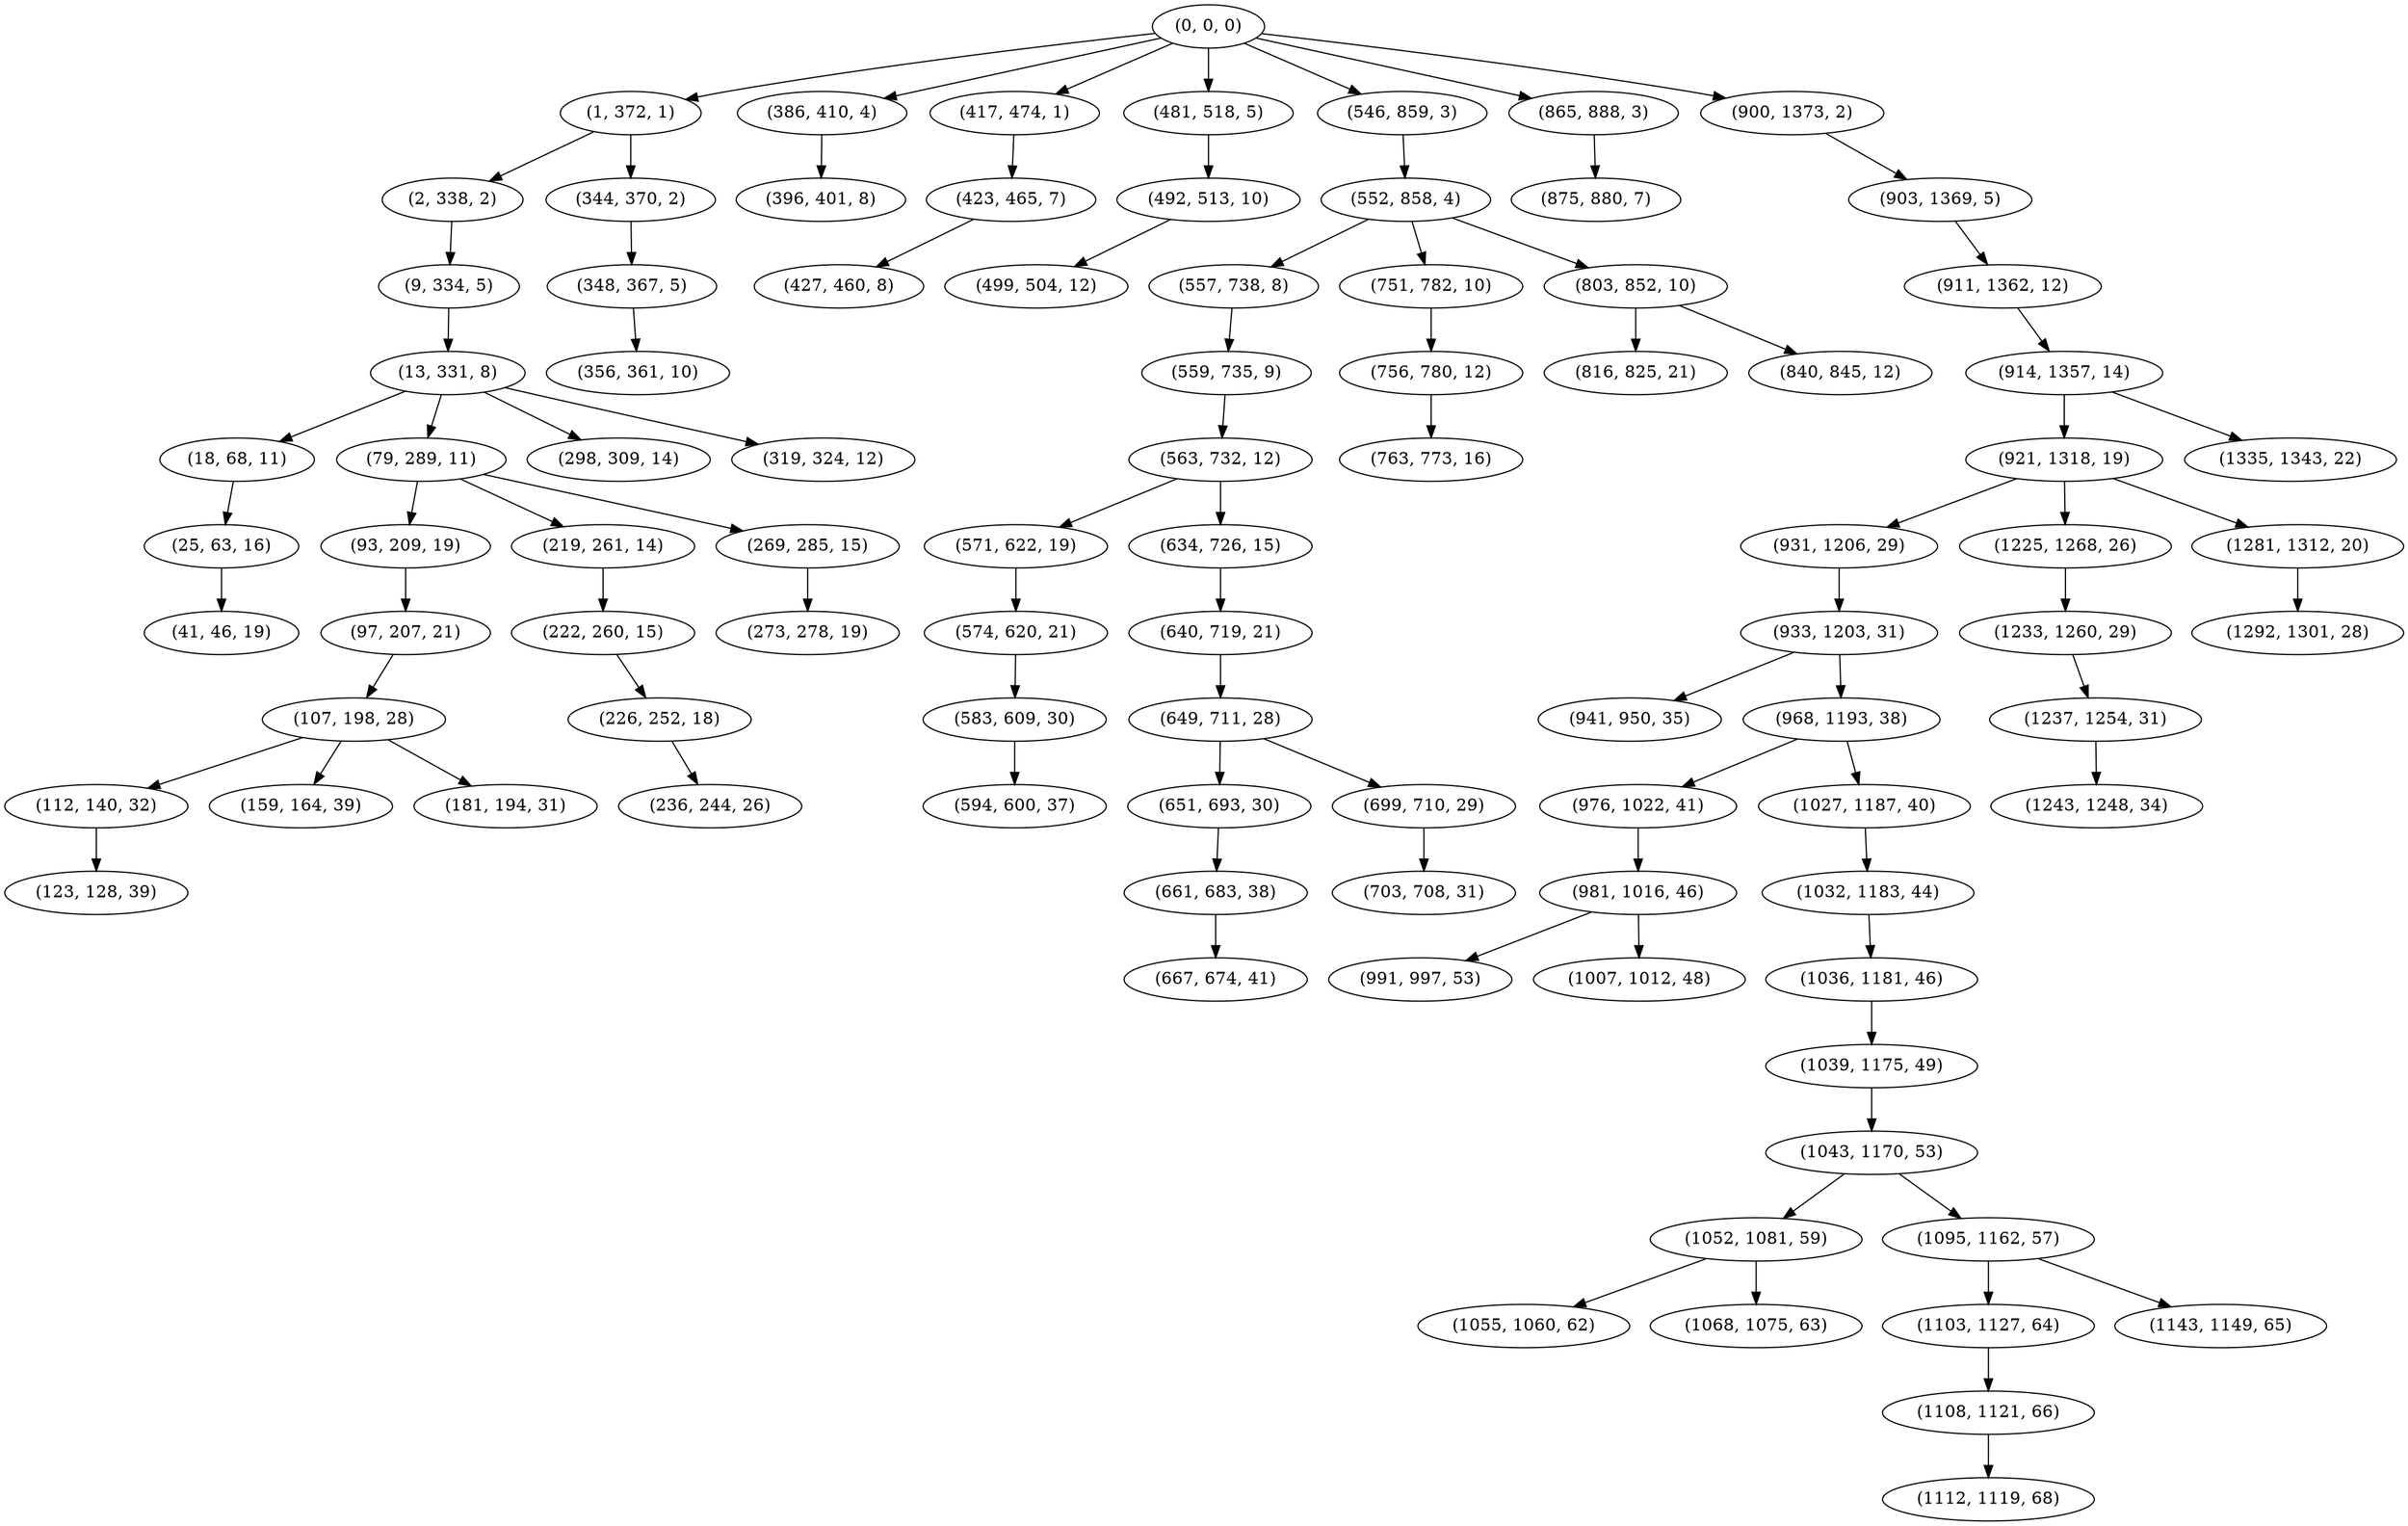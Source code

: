 digraph tree {
    "(0, 0, 0)";
    "(1, 372, 1)";
    "(2, 338, 2)";
    "(9, 334, 5)";
    "(13, 331, 8)";
    "(18, 68, 11)";
    "(25, 63, 16)";
    "(41, 46, 19)";
    "(79, 289, 11)";
    "(93, 209, 19)";
    "(97, 207, 21)";
    "(107, 198, 28)";
    "(112, 140, 32)";
    "(123, 128, 39)";
    "(159, 164, 39)";
    "(181, 194, 31)";
    "(219, 261, 14)";
    "(222, 260, 15)";
    "(226, 252, 18)";
    "(236, 244, 26)";
    "(269, 285, 15)";
    "(273, 278, 19)";
    "(298, 309, 14)";
    "(319, 324, 12)";
    "(344, 370, 2)";
    "(348, 367, 5)";
    "(356, 361, 10)";
    "(386, 410, 4)";
    "(396, 401, 8)";
    "(417, 474, 1)";
    "(423, 465, 7)";
    "(427, 460, 8)";
    "(481, 518, 5)";
    "(492, 513, 10)";
    "(499, 504, 12)";
    "(546, 859, 3)";
    "(552, 858, 4)";
    "(557, 738, 8)";
    "(559, 735, 9)";
    "(563, 732, 12)";
    "(571, 622, 19)";
    "(574, 620, 21)";
    "(583, 609, 30)";
    "(594, 600, 37)";
    "(634, 726, 15)";
    "(640, 719, 21)";
    "(649, 711, 28)";
    "(651, 693, 30)";
    "(661, 683, 38)";
    "(667, 674, 41)";
    "(699, 710, 29)";
    "(703, 708, 31)";
    "(751, 782, 10)";
    "(756, 780, 12)";
    "(763, 773, 16)";
    "(803, 852, 10)";
    "(816, 825, 21)";
    "(840, 845, 12)";
    "(865, 888, 3)";
    "(875, 880, 7)";
    "(900, 1373, 2)";
    "(903, 1369, 5)";
    "(911, 1362, 12)";
    "(914, 1357, 14)";
    "(921, 1318, 19)";
    "(931, 1206, 29)";
    "(933, 1203, 31)";
    "(941, 950, 35)";
    "(968, 1193, 38)";
    "(976, 1022, 41)";
    "(981, 1016, 46)";
    "(991, 997, 53)";
    "(1007, 1012, 48)";
    "(1027, 1187, 40)";
    "(1032, 1183, 44)";
    "(1036, 1181, 46)";
    "(1039, 1175, 49)";
    "(1043, 1170, 53)";
    "(1052, 1081, 59)";
    "(1055, 1060, 62)";
    "(1068, 1075, 63)";
    "(1095, 1162, 57)";
    "(1103, 1127, 64)";
    "(1108, 1121, 66)";
    "(1112, 1119, 68)";
    "(1143, 1149, 65)";
    "(1225, 1268, 26)";
    "(1233, 1260, 29)";
    "(1237, 1254, 31)";
    "(1243, 1248, 34)";
    "(1281, 1312, 20)";
    "(1292, 1301, 28)";
    "(1335, 1343, 22)";
    "(0, 0, 0)" -> "(1, 372, 1)";
    "(0, 0, 0)" -> "(386, 410, 4)";
    "(0, 0, 0)" -> "(417, 474, 1)";
    "(0, 0, 0)" -> "(481, 518, 5)";
    "(0, 0, 0)" -> "(546, 859, 3)";
    "(0, 0, 0)" -> "(865, 888, 3)";
    "(0, 0, 0)" -> "(900, 1373, 2)";
    "(1, 372, 1)" -> "(2, 338, 2)";
    "(1, 372, 1)" -> "(344, 370, 2)";
    "(2, 338, 2)" -> "(9, 334, 5)";
    "(9, 334, 5)" -> "(13, 331, 8)";
    "(13, 331, 8)" -> "(18, 68, 11)";
    "(13, 331, 8)" -> "(79, 289, 11)";
    "(13, 331, 8)" -> "(298, 309, 14)";
    "(13, 331, 8)" -> "(319, 324, 12)";
    "(18, 68, 11)" -> "(25, 63, 16)";
    "(25, 63, 16)" -> "(41, 46, 19)";
    "(79, 289, 11)" -> "(93, 209, 19)";
    "(79, 289, 11)" -> "(219, 261, 14)";
    "(79, 289, 11)" -> "(269, 285, 15)";
    "(93, 209, 19)" -> "(97, 207, 21)";
    "(97, 207, 21)" -> "(107, 198, 28)";
    "(107, 198, 28)" -> "(112, 140, 32)";
    "(107, 198, 28)" -> "(159, 164, 39)";
    "(107, 198, 28)" -> "(181, 194, 31)";
    "(112, 140, 32)" -> "(123, 128, 39)";
    "(219, 261, 14)" -> "(222, 260, 15)";
    "(222, 260, 15)" -> "(226, 252, 18)";
    "(226, 252, 18)" -> "(236, 244, 26)";
    "(269, 285, 15)" -> "(273, 278, 19)";
    "(344, 370, 2)" -> "(348, 367, 5)";
    "(348, 367, 5)" -> "(356, 361, 10)";
    "(386, 410, 4)" -> "(396, 401, 8)";
    "(417, 474, 1)" -> "(423, 465, 7)";
    "(423, 465, 7)" -> "(427, 460, 8)";
    "(481, 518, 5)" -> "(492, 513, 10)";
    "(492, 513, 10)" -> "(499, 504, 12)";
    "(546, 859, 3)" -> "(552, 858, 4)";
    "(552, 858, 4)" -> "(557, 738, 8)";
    "(552, 858, 4)" -> "(751, 782, 10)";
    "(552, 858, 4)" -> "(803, 852, 10)";
    "(557, 738, 8)" -> "(559, 735, 9)";
    "(559, 735, 9)" -> "(563, 732, 12)";
    "(563, 732, 12)" -> "(571, 622, 19)";
    "(563, 732, 12)" -> "(634, 726, 15)";
    "(571, 622, 19)" -> "(574, 620, 21)";
    "(574, 620, 21)" -> "(583, 609, 30)";
    "(583, 609, 30)" -> "(594, 600, 37)";
    "(634, 726, 15)" -> "(640, 719, 21)";
    "(640, 719, 21)" -> "(649, 711, 28)";
    "(649, 711, 28)" -> "(651, 693, 30)";
    "(649, 711, 28)" -> "(699, 710, 29)";
    "(651, 693, 30)" -> "(661, 683, 38)";
    "(661, 683, 38)" -> "(667, 674, 41)";
    "(699, 710, 29)" -> "(703, 708, 31)";
    "(751, 782, 10)" -> "(756, 780, 12)";
    "(756, 780, 12)" -> "(763, 773, 16)";
    "(803, 852, 10)" -> "(816, 825, 21)";
    "(803, 852, 10)" -> "(840, 845, 12)";
    "(865, 888, 3)" -> "(875, 880, 7)";
    "(900, 1373, 2)" -> "(903, 1369, 5)";
    "(903, 1369, 5)" -> "(911, 1362, 12)";
    "(911, 1362, 12)" -> "(914, 1357, 14)";
    "(914, 1357, 14)" -> "(921, 1318, 19)";
    "(914, 1357, 14)" -> "(1335, 1343, 22)";
    "(921, 1318, 19)" -> "(931, 1206, 29)";
    "(921, 1318, 19)" -> "(1225, 1268, 26)";
    "(921, 1318, 19)" -> "(1281, 1312, 20)";
    "(931, 1206, 29)" -> "(933, 1203, 31)";
    "(933, 1203, 31)" -> "(941, 950, 35)";
    "(933, 1203, 31)" -> "(968, 1193, 38)";
    "(968, 1193, 38)" -> "(976, 1022, 41)";
    "(968, 1193, 38)" -> "(1027, 1187, 40)";
    "(976, 1022, 41)" -> "(981, 1016, 46)";
    "(981, 1016, 46)" -> "(991, 997, 53)";
    "(981, 1016, 46)" -> "(1007, 1012, 48)";
    "(1027, 1187, 40)" -> "(1032, 1183, 44)";
    "(1032, 1183, 44)" -> "(1036, 1181, 46)";
    "(1036, 1181, 46)" -> "(1039, 1175, 49)";
    "(1039, 1175, 49)" -> "(1043, 1170, 53)";
    "(1043, 1170, 53)" -> "(1052, 1081, 59)";
    "(1043, 1170, 53)" -> "(1095, 1162, 57)";
    "(1052, 1081, 59)" -> "(1055, 1060, 62)";
    "(1052, 1081, 59)" -> "(1068, 1075, 63)";
    "(1095, 1162, 57)" -> "(1103, 1127, 64)";
    "(1095, 1162, 57)" -> "(1143, 1149, 65)";
    "(1103, 1127, 64)" -> "(1108, 1121, 66)";
    "(1108, 1121, 66)" -> "(1112, 1119, 68)";
    "(1225, 1268, 26)" -> "(1233, 1260, 29)";
    "(1233, 1260, 29)" -> "(1237, 1254, 31)";
    "(1237, 1254, 31)" -> "(1243, 1248, 34)";
    "(1281, 1312, 20)" -> "(1292, 1301, 28)";
}
